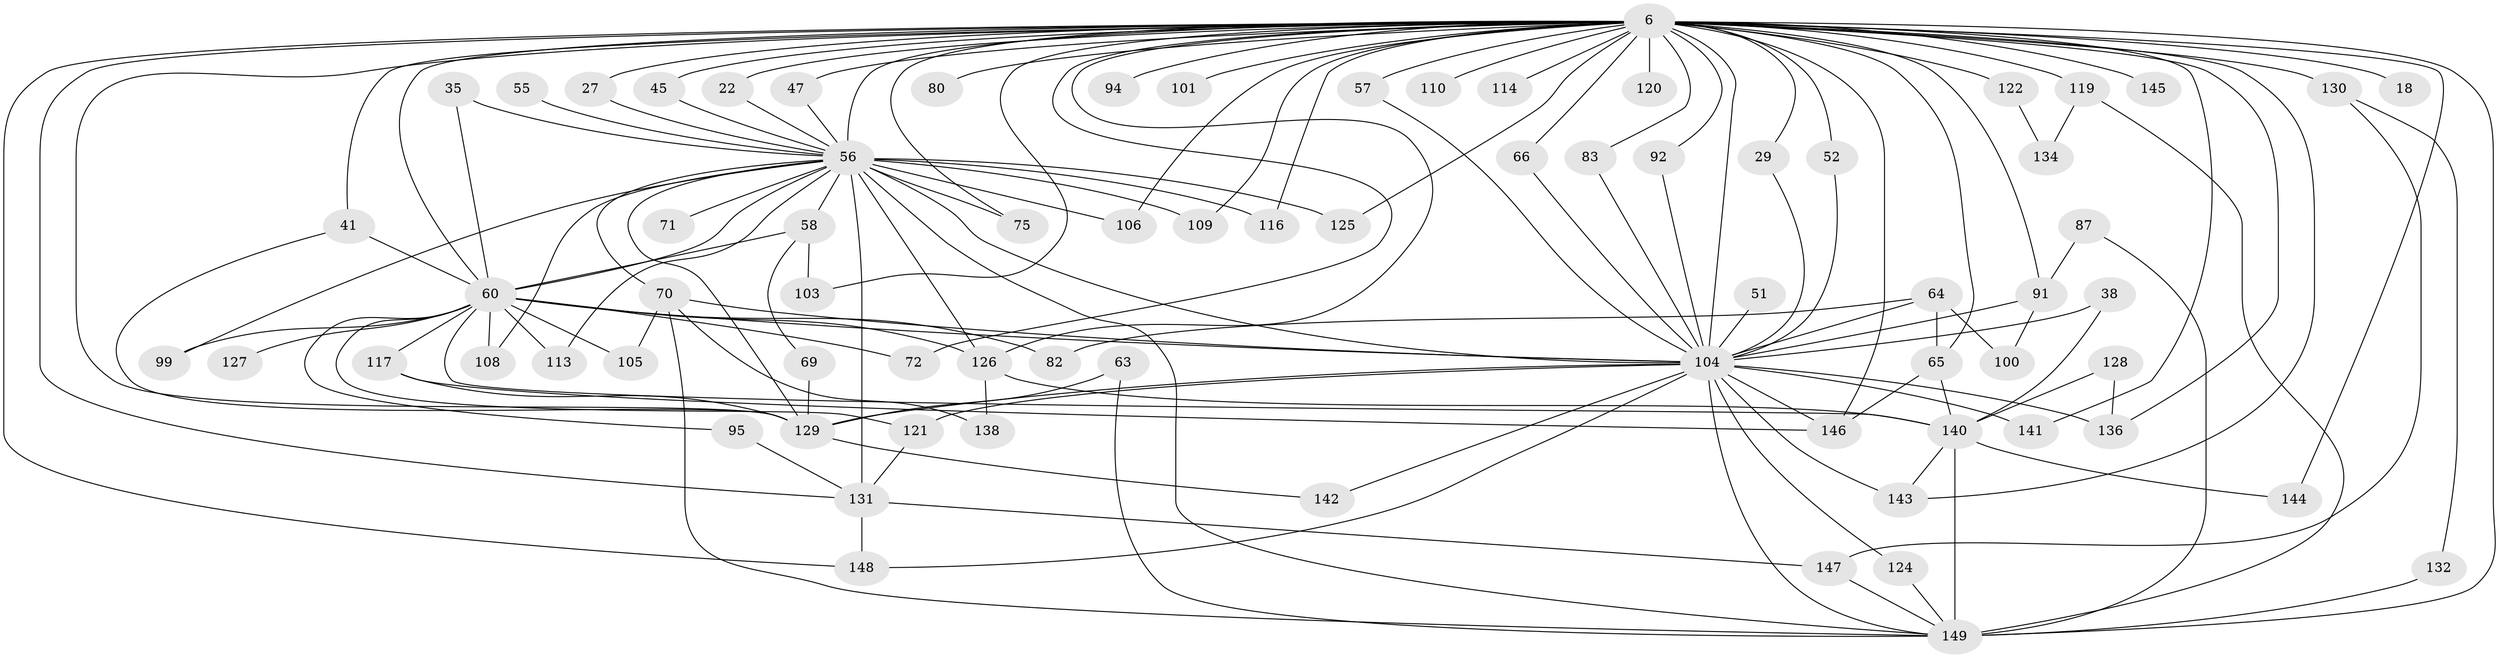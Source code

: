 // original degree distribution, {43: 0.006711409395973154, 21: 0.013422818791946308, 20: 0.006711409395973154, 34: 0.006711409395973154, 29: 0.006711409395973154, 17: 0.006711409395973154, 26: 0.006711409395973154, 28: 0.006711409395973154, 18: 0.006711409395973154, 5: 0.026845637583892617, 4: 0.08053691275167785, 8: 0.006711409395973154, 3: 0.24161073825503357, 2: 0.5369127516778524, 9: 0.006711409395973154, 7: 0.006711409395973154, 6: 0.020134228187919462, 11: 0.006711409395973154}
// Generated by graph-tools (version 1.1) at 2025/46/03/09/25 04:46:43]
// undirected, 74 vertices, 144 edges
graph export_dot {
graph [start="1"]
  node [color=gray90,style=filled];
  6 [super="+5+1"];
  18;
  22;
  27;
  29;
  35;
  38;
  41;
  45;
  47;
  51;
  52;
  55;
  56 [super="+54+12+9"];
  57 [super="+36"];
  58 [super="+21"];
  60 [super="+48+59+10"];
  63;
  64 [super="+40"];
  65 [super="+31"];
  66;
  69 [super="+44"];
  70 [super="+11"];
  71;
  72;
  75;
  80;
  82;
  83;
  87;
  91 [super="+81"];
  92;
  94;
  95;
  99;
  100;
  101;
  103 [super="+14"];
  104 [super="+49+26"];
  105;
  106;
  108;
  109 [super="+28"];
  110;
  113;
  114;
  116;
  117 [super="+86"];
  119 [super="+77"];
  120 [super="+89"];
  121 [super="+112"];
  122 [super="+84"];
  124;
  125;
  126 [super="+93+85+53+67"];
  127;
  128;
  129 [super="+37+79+90+78"];
  130 [super="+34"];
  131 [super="+15+74+123"];
  132;
  134;
  136 [super="+13"];
  138;
  140 [super="+115+135"];
  141;
  142;
  143 [super="+137"];
  144 [super="+73+139"];
  145;
  146 [super="+118"];
  147 [super="+43"];
  148 [super="+98"];
  149 [super="+61+133+107"];
  6 -- 18 [weight=2];
  6 -- 29;
  6 -- 57 [weight=2];
  6 -- 65 [weight=4];
  6 -- 66;
  6 -- 83;
  6 -- 92;
  6 -- 94 [weight=2];
  6 -- 110 [weight=2];
  6 -- 145 [weight=2];
  6 -- 136;
  6 -- 72;
  6 -- 75;
  6 -- 146 [weight=2];
  6 -- 80 [weight=2];
  6 -- 101 [weight=2];
  6 -- 41;
  6 -- 45;
  6 -- 47;
  6 -- 114 [weight=2];
  6 -- 120 [weight=3];
  6 -- 122 [weight=4];
  6 -- 60 [weight=8];
  6 -- 125;
  6 -- 130 [weight=2];
  6 -- 141;
  6 -- 22;
  6 -- 27;
  6 -- 52;
  6 -- 91 [weight=2];
  6 -- 103 [weight=2];
  6 -- 106;
  6 -- 109;
  6 -- 116;
  6 -- 119 [weight=2];
  6 -- 131 [weight=3];
  6 -- 104 [weight=11];
  6 -- 149 [weight=5];
  6 -- 144 [weight=3];
  6 -- 56 [weight=6];
  6 -- 126 [weight=3];
  6 -- 148;
  6 -- 143;
  6 -- 129;
  22 -- 56;
  27 -- 56;
  29 -- 104;
  35 -- 60;
  35 -- 56;
  38 -- 104 [weight=2];
  38 -- 140;
  41 -- 129;
  41 -- 60;
  45 -- 56;
  47 -- 56;
  51 -- 104 [weight=2];
  52 -- 104;
  55 -- 56 [weight=2];
  56 -- 131 [weight=4];
  56 -- 104 [weight=9];
  56 -- 60 [weight=5];
  56 -- 129 [weight=5];
  56 -- 70;
  56 -- 71 [weight=2];
  56 -- 75;
  56 -- 149 [weight=3];
  56 -- 99;
  56 -- 106;
  56 -- 108;
  56 -- 109 [weight=2];
  56 -- 113;
  56 -- 116;
  56 -- 125;
  56 -- 126 [weight=2];
  56 -- 58;
  57 -- 104;
  58 -- 60;
  58 -- 69;
  58 -- 103;
  60 -- 82;
  60 -- 72;
  60 -- 95;
  60 -- 99;
  60 -- 105;
  60 -- 108;
  60 -- 113;
  60 -- 117;
  60 -- 127 [weight=2];
  60 -- 104 [weight=7];
  60 -- 121;
  60 -- 140;
  60 -- 126;
  63 -- 129;
  63 -- 149;
  64 -- 82;
  64 -- 100;
  64 -- 65;
  64 -- 104 [weight=2];
  65 -- 146;
  65 -- 140;
  66 -- 104;
  69 -- 129 [weight=2];
  70 -- 105;
  70 -- 138;
  70 -- 104 [weight=2];
  70 -- 149;
  83 -- 104;
  87 -- 91;
  87 -- 149;
  91 -- 100;
  91 -- 104;
  92 -- 104;
  95 -- 131;
  104 -- 129 [weight=3];
  104 -- 136 [weight=2];
  104 -- 141;
  104 -- 142;
  104 -- 124;
  104 -- 149 [weight=2];
  104 -- 148;
  104 -- 121;
  104 -- 143;
  104 -- 146 [weight=3];
  117 -- 129;
  117 -- 146;
  119 -- 134;
  119 -- 149;
  121 -- 131;
  122 -- 134;
  124 -- 149;
  126 -- 138;
  126 -- 140;
  128 -- 136;
  128 -- 140;
  129 -- 142;
  130 -- 147;
  130 -- 132;
  131 -- 148;
  131 -- 147;
  132 -- 149;
  140 -- 149 [weight=3];
  140 -- 143;
  140 -- 144;
  147 -- 149;
}
